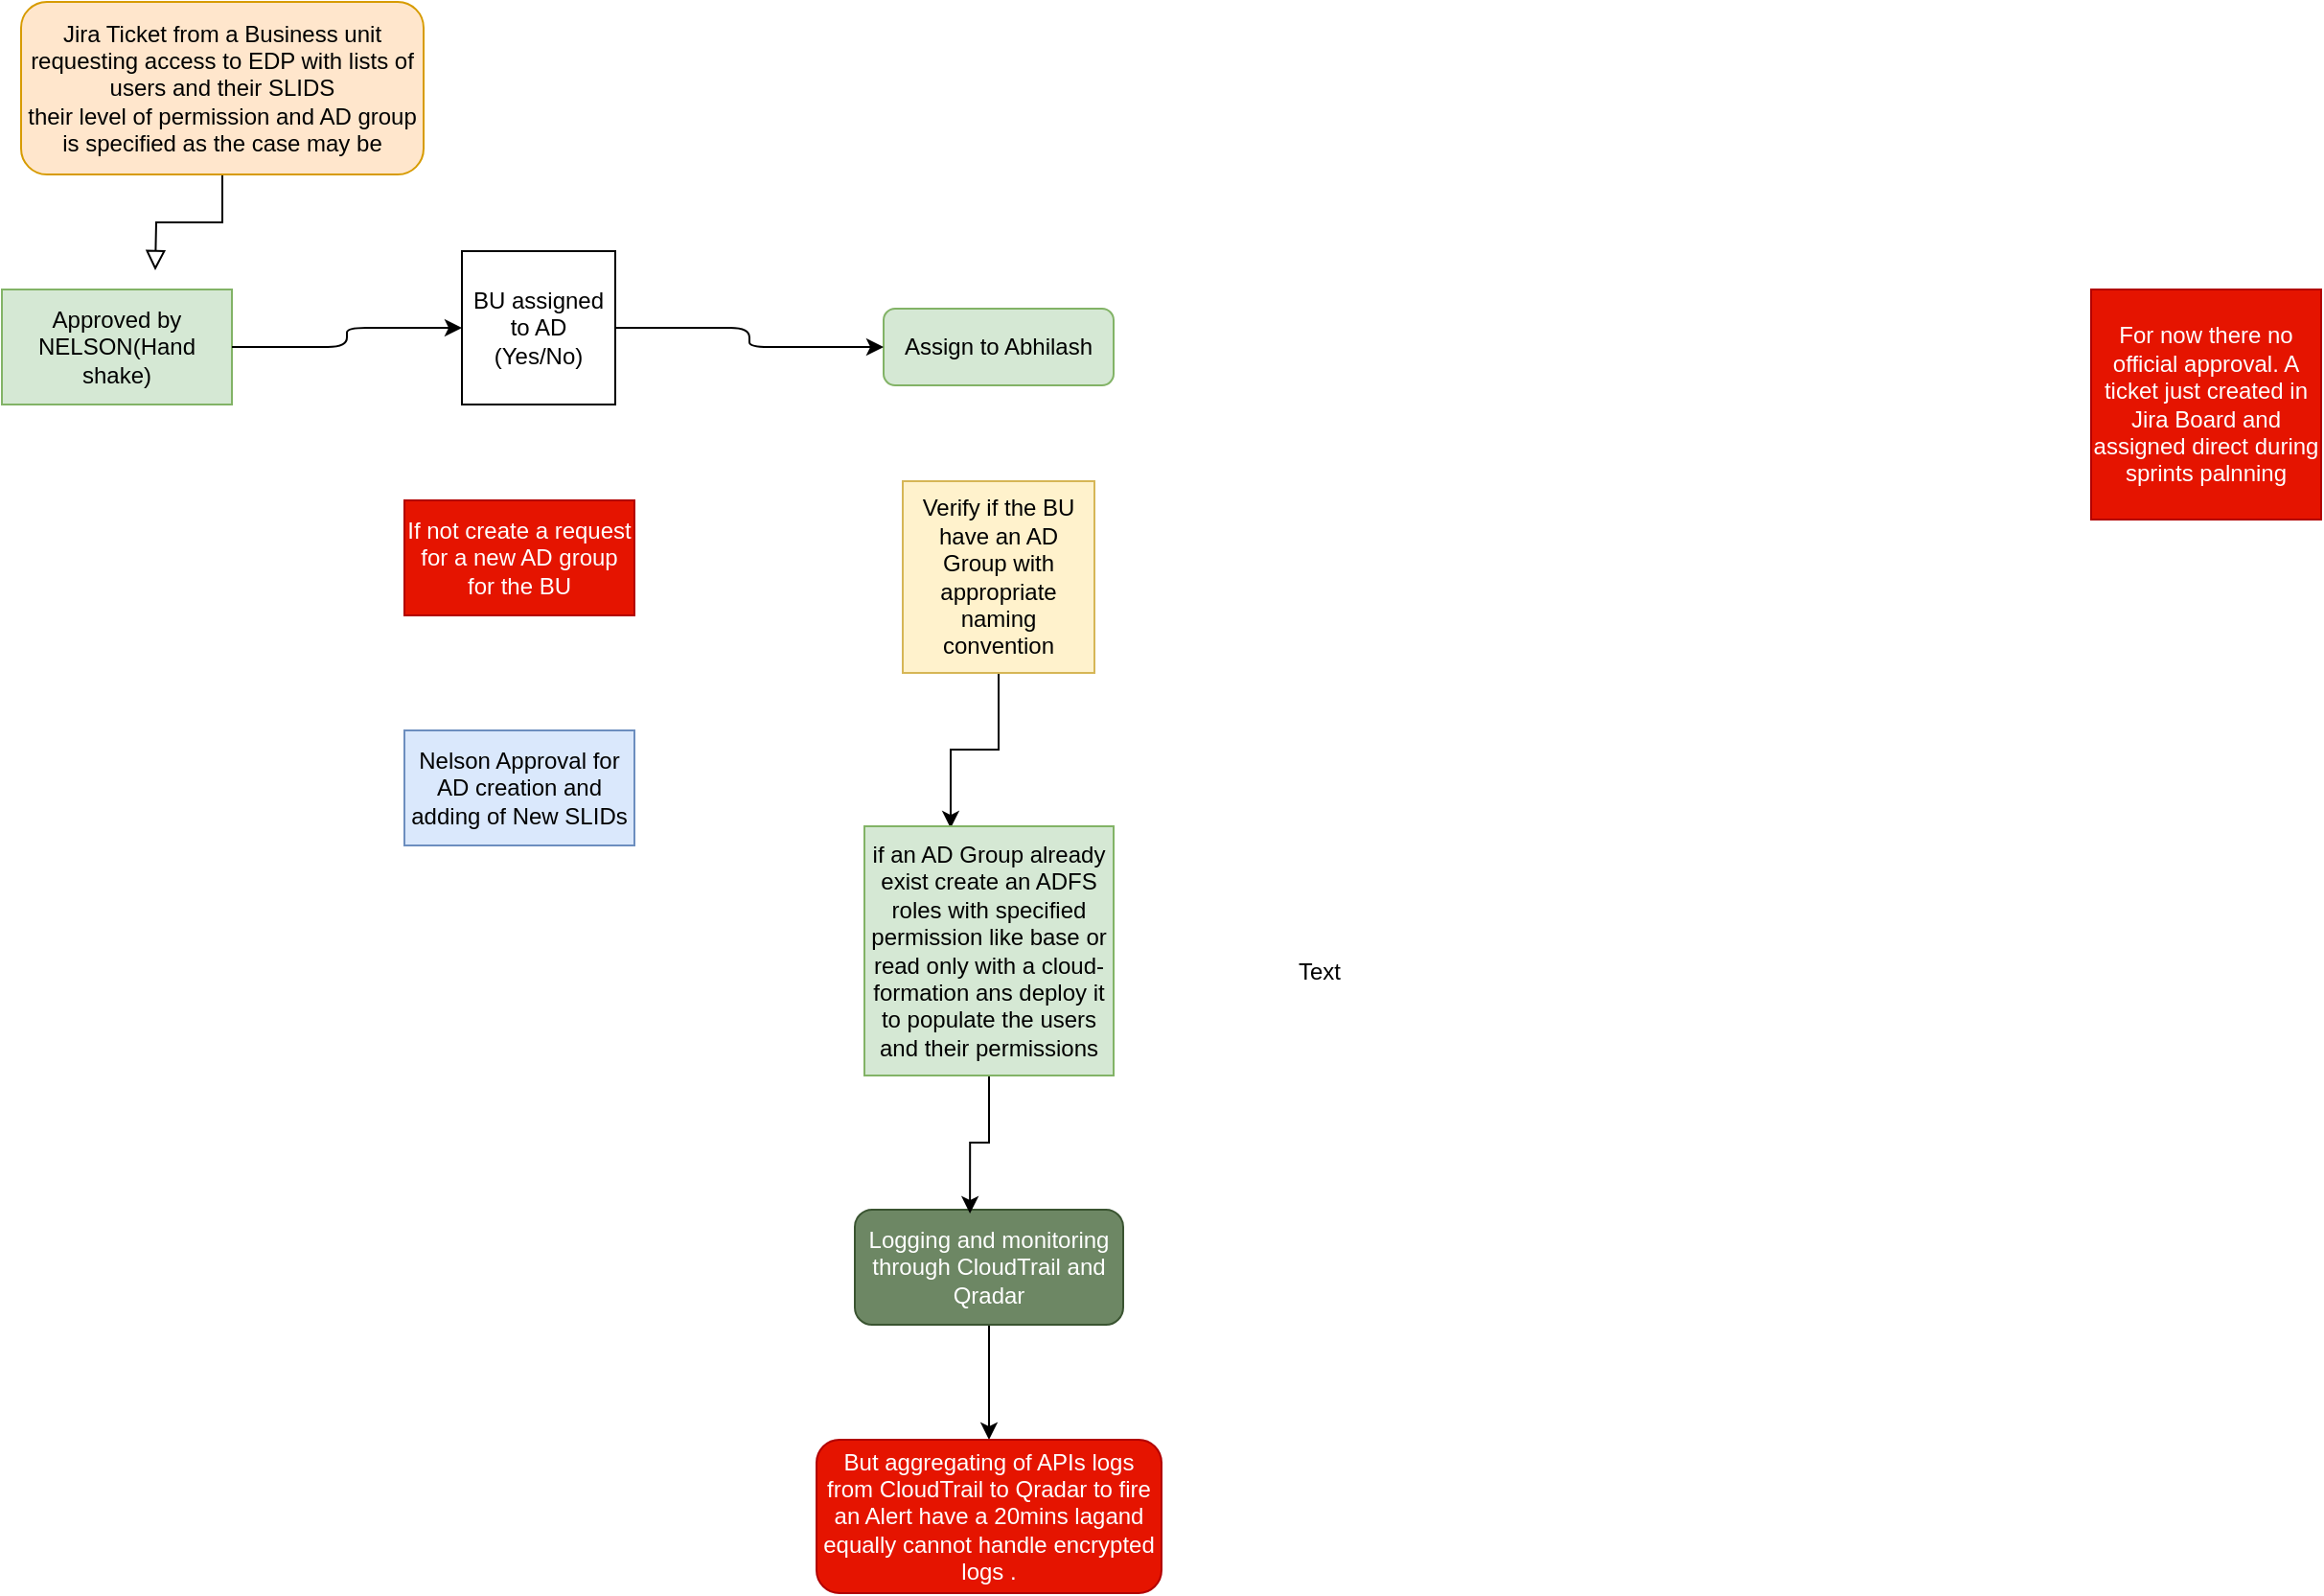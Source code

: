 <mxfile version="12.6.1" type="github">
  <diagram id="C5RBs43oDa-KdzZeNtuy" name="Page-1">
    <mxGraphModel dx="1664" dy="758" grid="1" gridSize="10" guides="1" tooltips="1" connect="1" arrows="1" fold="1" page="1" pageScale="1" pageWidth="827" pageHeight="1169" math="0" shadow="0">
      <root>
        <mxCell id="WIyWlLk6GJQsqaUBKTNV-0"/>
        <mxCell id="WIyWlLk6GJQsqaUBKTNV-1" parent="WIyWlLk6GJQsqaUBKTNV-0"/>
        <mxCell id="WIyWlLk6GJQsqaUBKTNV-2" value="" style="rounded=0;html=1;jettySize=auto;orthogonalLoop=1;fontSize=11;endArrow=block;endFill=0;endSize=8;strokeWidth=1;shadow=0;labelBackgroundColor=none;edgeStyle=orthogonalEdgeStyle;" parent="WIyWlLk6GJQsqaUBKTNV-1" source="WIyWlLk6GJQsqaUBKTNV-3" edge="1">
          <mxGeometry relative="1" as="geometry">
            <mxPoint x="200" y="170" as="targetPoint"/>
          </mxGeometry>
        </mxCell>
        <mxCell id="WIyWlLk6GJQsqaUBKTNV-3" value="&lt;div align=&quot;center&quot;&gt;Jira Ticket from a Business unit &lt;br&gt;&lt;/div&gt;&lt;div align=&quot;center&quot;&gt;requesting access to EDP with lists of users and their SLIDS &lt;br&gt;&lt;/div&gt;&lt;div align=&quot;center&quot;&gt;their level of permission and AD group is specified as the case may be&lt;br&gt; &lt;/div&gt;" style="rounded=1;whiteSpace=wrap;html=1;fontSize=12;glass=0;strokeWidth=1;shadow=0;fillColor=#ffe6cc;strokeColor=#d79b00;" parent="WIyWlLk6GJQsqaUBKTNV-1" vertex="1">
          <mxGeometry x="130" y="30" width="210" height="90" as="geometry"/>
        </mxCell>
        <mxCell id="WIyWlLk6GJQsqaUBKTNV-7" value="Assign to Abhilash " style="rounded=1;whiteSpace=wrap;html=1;fontSize=12;glass=0;strokeWidth=1;shadow=0;fillColor=#d5e8d4;strokeColor=#82b366;" parent="WIyWlLk6GJQsqaUBKTNV-1" vertex="1">
          <mxGeometry x="580" y="190" width="120" height="40" as="geometry"/>
        </mxCell>
        <mxCell id="XcJJ608kaVJU6vOllezs-5" style="edgeStyle=orthogonalEdgeStyle;rounded=0;orthogonalLoop=1;jettySize=auto;html=1;entryX=0.5;entryY=0;entryDx=0;entryDy=0;" edge="1" parent="WIyWlLk6GJQsqaUBKTNV-1" source="WIyWlLk6GJQsqaUBKTNV-11" target="479KdQD7ZBqiYEr31Lz1-44">
          <mxGeometry relative="1" as="geometry"/>
        </mxCell>
        <mxCell id="WIyWlLk6GJQsqaUBKTNV-11" value="Logging and monitoring through CloudTrail and Qradar" style="rounded=1;whiteSpace=wrap;html=1;fontSize=12;glass=0;strokeWidth=1;shadow=0;fillColor=#6d8764;strokeColor=#3A5431;fontColor=#ffffff;" parent="WIyWlLk6GJQsqaUBKTNV-1" vertex="1">
          <mxGeometry x="565" y="660" width="140" height="60" as="geometry"/>
        </mxCell>
        <mxCell id="479KdQD7ZBqiYEr31Lz1-44" value="But aggregating of APIs logs from CloudTrail to Qradar to fire an Alert have a 20mins lagand equally cannot handle encrypted logs . " style="rounded=1;whiteSpace=wrap;html=1;fontSize=12;glass=0;strokeWidth=1;shadow=0;fillColor=#e51400;strokeColor=#B20000;fontColor=#ffffff;" parent="WIyWlLk6GJQsqaUBKTNV-1" vertex="1">
          <mxGeometry x="545" y="780" width="180" height="80" as="geometry"/>
        </mxCell>
        <mxCell id="XcJJ608kaVJU6vOllezs-6" style="edgeStyle=orthogonalEdgeStyle;rounded=0;orthogonalLoop=1;jettySize=auto;html=1;entryX=0.346;entryY=0.008;entryDx=0;entryDy=0;entryPerimeter=0;" edge="1" parent="WIyWlLk6GJQsqaUBKTNV-1" source="479KdQD7ZBqiYEr31Lz1-7" target="479KdQD7ZBqiYEr31Lz1-12">
          <mxGeometry relative="1" as="geometry"/>
        </mxCell>
        <mxCell id="479KdQD7ZBqiYEr31Lz1-7" value="Verify if the BU have an AD Group with appropriate naming convention" style="whiteSpace=wrap;html=1;aspect=fixed;fillColor=#fff2cc;strokeColor=#d6b656;" parent="WIyWlLk6GJQsqaUBKTNV-1" vertex="1">
          <mxGeometry x="590" y="280" width="100" height="100" as="geometry"/>
        </mxCell>
        <mxCell id="XcJJ608kaVJU6vOllezs-3" style="edgeStyle=orthogonalEdgeStyle;rounded=0;orthogonalLoop=1;jettySize=auto;html=1;exitX=0.5;exitY=1;exitDx=0;exitDy=0;entryX=0.429;entryY=0.033;entryDx=0;entryDy=0;entryPerimeter=0;" edge="1" parent="WIyWlLk6GJQsqaUBKTNV-1" source="479KdQD7ZBqiYEr31Lz1-12" target="WIyWlLk6GJQsqaUBKTNV-11">
          <mxGeometry relative="1" as="geometry"/>
        </mxCell>
        <mxCell id="479KdQD7ZBqiYEr31Lz1-12" value="&lt;div&gt;if an AD Group already &lt;br&gt;&lt;/div&gt;&lt;div&gt;exist create an ADFS roles with specified permission like base or read only with a cloud-formation ans deploy it to populate the users and their permissions &lt;br&gt;&lt;/div&gt;" style="whiteSpace=wrap;html=1;aspect=fixed;fillColor=#d5e8d4;strokeColor=#82b366;" parent="WIyWlLk6GJQsqaUBKTNV-1" vertex="1">
          <mxGeometry x="570" y="460" width="130" height="130" as="geometry"/>
        </mxCell>
        <mxCell id="479KdQD7ZBqiYEr31Lz1-39" value="" style="edgeStyle=orthogonalEdgeStyle;rounded=1;orthogonalLoop=1;jettySize=auto;html=1;" parent="WIyWlLk6GJQsqaUBKTNV-1" source="XcJJ608kaVJU6vOllezs-11" target="WIyWlLk6GJQsqaUBKTNV-7" edge="1">
          <mxGeometry relative="1" as="geometry"/>
        </mxCell>
        <mxCell id="479KdQD7ZBqiYEr31Lz1-15" value="Approved by NELSON(Hand shake)" style="rounded=0;whiteSpace=wrap;html=1;fillColor=#d5e8d4;strokeColor=#82b366;" parent="WIyWlLk6GJQsqaUBKTNV-1" vertex="1">
          <mxGeometry x="120" y="180" width="120" height="60" as="geometry"/>
        </mxCell>
        <mxCell id="479KdQD7ZBqiYEr31Lz1-32" value="Text" style="text;html=1;align=center;verticalAlign=middle;resizable=0;points=[];autosize=1;" parent="WIyWlLk6GJQsqaUBKTNV-1" vertex="1">
          <mxGeometry x="787" y="526" width="40" height="20" as="geometry"/>
        </mxCell>
        <mxCell id="NAEa4tTACQxTE_O6A3Wq-3" value="Nelson Approval for AD creation and adding of New SLIDs " style="rounded=0;whiteSpace=wrap;html=1;fillColor=#dae8fc;strokeColor=#6c8ebf;" parent="WIyWlLk6GJQsqaUBKTNV-1" vertex="1">
          <mxGeometry x="330" y="410" width="120" height="60" as="geometry"/>
        </mxCell>
        <mxCell id="XcJJ608kaVJU6vOllezs-12" value="If not create a request for a new AD group for the BU " style="rounded=1;whiteSpace=wrap;html=1;fontSize=12;glass=0;strokeWidth=1;shadow=0;arcSize=0;fillColor=#e51400;strokeColor=#B20000;fontColor=#ffffff;" vertex="1" parent="WIyWlLk6GJQsqaUBKTNV-1">
          <mxGeometry x="330" y="290" width="120" height="60" as="geometry"/>
        </mxCell>
        <mxCell id="XcJJ608kaVJU6vOllezs-15" value="For now there no official approval. A ticket just created in Jira Board and assigned direct during sprints palnning " style="whiteSpace=wrap;html=1;aspect=fixed;fillColor=#e51400;strokeColor=#B20000;fontColor=#ffffff;" vertex="1" parent="WIyWlLk6GJQsqaUBKTNV-1">
          <mxGeometry x="1210" y="180" width="120" height="120" as="geometry"/>
        </mxCell>
        <mxCell id="XcJJ608kaVJU6vOllezs-11" value="&lt;div&gt;BU assigned to AD&lt;/div&gt;&lt;div&gt;(Yes/No)&lt;br&gt;&lt;/div&gt;" style="whiteSpace=wrap;html=1;aspect=fixed;" vertex="1" parent="WIyWlLk6GJQsqaUBKTNV-1">
          <mxGeometry x="360" y="160" width="80" height="80" as="geometry"/>
        </mxCell>
        <mxCell id="XcJJ608kaVJU6vOllezs-16" value="" style="edgeStyle=orthogonalEdgeStyle;rounded=1;orthogonalLoop=1;jettySize=auto;html=1;" edge="1" parent="WIyWlLk6GJQsqaUBKTNV-1" source="479KdQD7ZBqiYEr31Lz1-15" target="XcJJ608kaVJU6vOllezs-11">
          <mxGeometry relative="1" as="geometry">
            <mxPoint x="240" y="210" as="sourcePoint"/>
            <mxPoint x="580" y="210" as="targetPoint"/>
          </mxGeometry>
        </mxCell>
      </root>
    </mxGraphModel>
  </diagram>
</mxfile>
